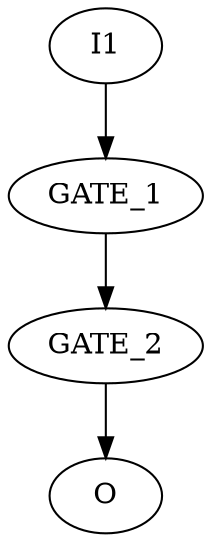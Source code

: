 
digraph test {

I1 [LABEL = "INPUT"];

GATE_1 [LABEL = "NOT" ];
GATE_2 [LABEL = "NOT" ];

O [LABEL = "OUTPUT"];

I1 -> GATE_1 ;
GATE_1 -> GATE_2 ;
GATE_2 -> O ;

}

